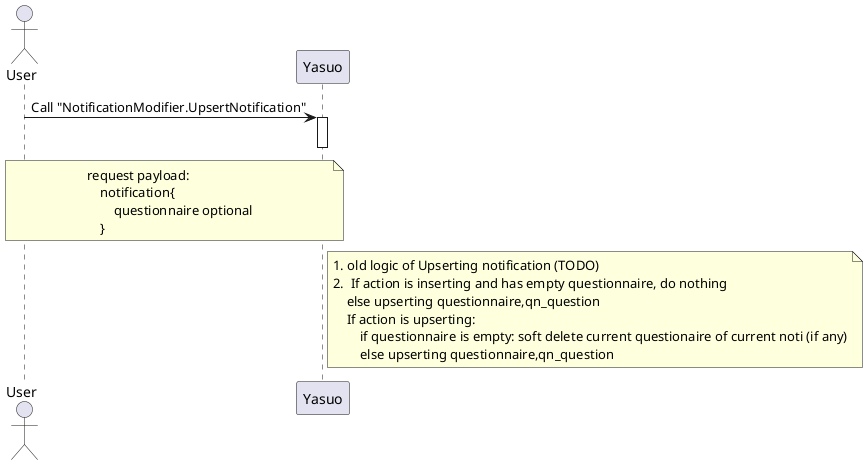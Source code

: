 @startuml AddNewNotification
hide circle

actor User as User order 10
participant Yasuo as Yasuo order 40
User -> Yasuo:  Call "NotificationModifier.UpsertNotification"
note over User,Yasuo
request payload: 
    notification{
        questionnaire optional
    }
end note
activate Yasuo
note right Yasuo
1. old logic of Upserting notification (TODO)
2.  If action is inserting and has empty questionnaire, do nothing
    else upserting questionnaire,qn_question
    If action is upserting:
        if questionnaire is empty: soft delete current questionaire of current noti (if any)
        else upserting questionnaire,qn_question
end note
deactivate Yasuo
@enduml
